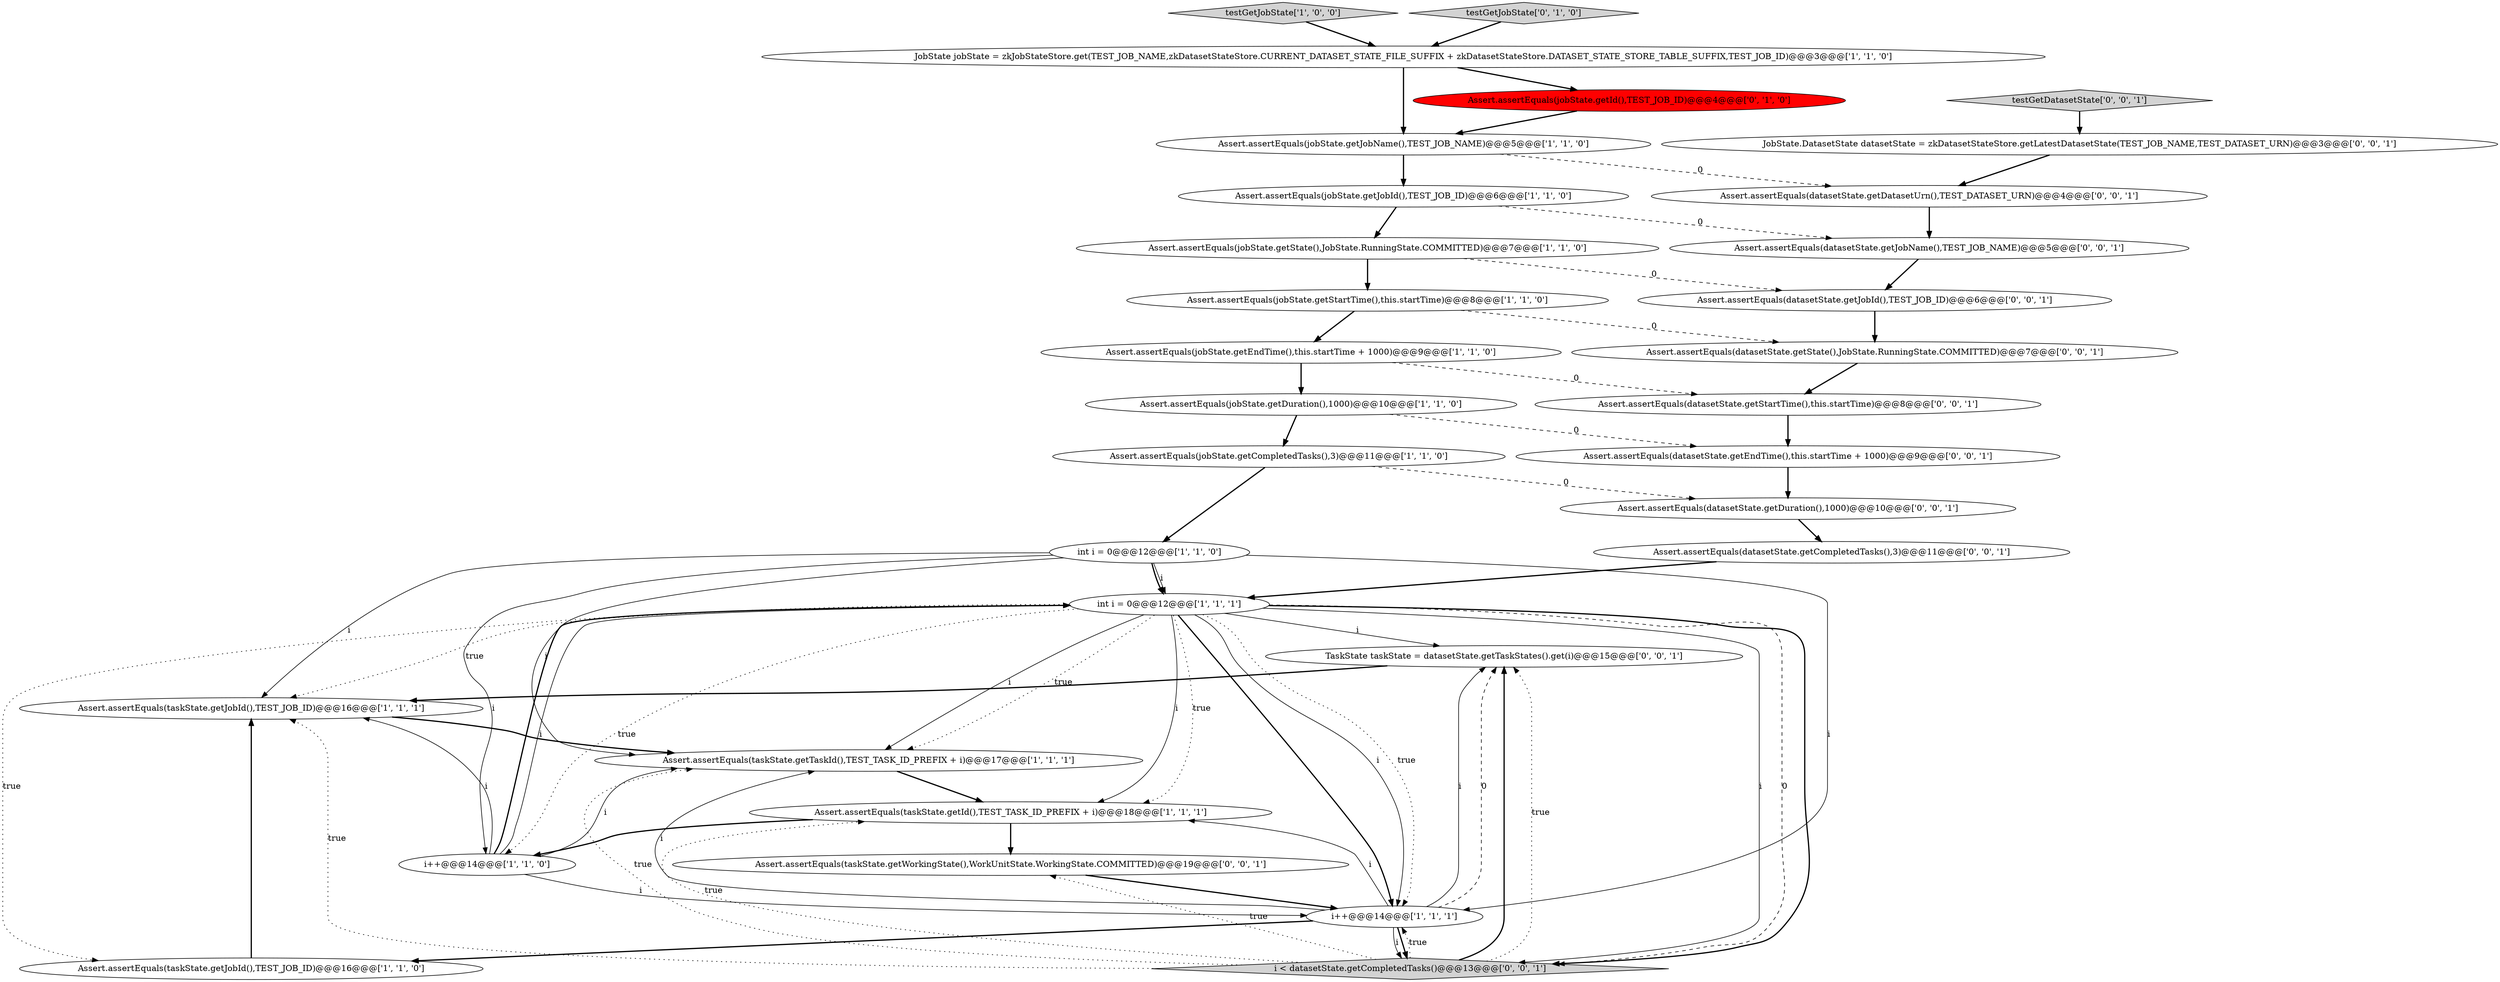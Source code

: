 digraph {
28 [style = filled, label = "Assert.assertEquals(datasetState.getState(),JobState.RunningState.COMMITTED)@@@7@@@['0', '0', '1']", fillcolor = white, shape = ellipse image = "AAA0AAABBB3BBB"];
14 [style = filled, label = "testGetJobState['1', '0', '0']", fillcolor = lightgray, shape = diamond image = "AAA0AAABBB1BBB"];
24 [style = filled, label = "TaskState taskState = datasetState.getTaskStates().get(i)@@@15@@@['0', '0', '1']", fillcolor = white, shape = ellipse image = "AAA0AAABBB3BBB"];
15 [style = filled, label = "Assert.assertEquals(jobState.getJobName(),TEST_JOB_NAME)@@@5@@@['1', '1', '0']", fillcolor = white, shape = ellipse image = "AAA0AAABBB1BBB"];
5 [style = filled, label = "Assert.assertEquals(jobState.getStartTime(),this.startTime)@@@8@@@['1', '1', '0']", fillcolor = white, shape = ellipse image = "AAA0AAABBB1BBB"];
30 [style = filled, label = "i < datasetState.getCompletedTasks()@@@13@@@['0', '0', '1']", fillcolor = lightgray, shape = diamond image = "AAA0AAABBB3BBB"];
25 [style = filled, label = "Assert.assertEquals(datasetState.getCompletedTasks(),3)@@@11@@@['0', '0', '1']", fillcolor = white, shape = ellipse image = "AAA0AAABBB3BBB"];
12 [style = filled, label = "Assert.assertEquals(jobState.getState(),JobState.RunningState.COMMITTED)@@@7@@@['1', '1', '0']", fillcolor = white, shape = ellipse image = "AAA0AAABBB1BBB"];
6 [style = filled, label = "int i = 0@@@12@@@['1', '1', '1']", fillcolor = white, shape = ellipse image = "AAA0AAABBB1BBB"];
22 [style = filled, label = "Assert.assertEquals(datasetState.getDuration(),1000)@@@10@@@['0', '0', '1']", fillcolor = white, shape = ellipse image = "AAA0AAABBB3BBB"];
7 [style = filled, label = "i++@@@14@@@['1', '1', '1']", fillcolor = white, shape = ellipse image = "AAA0AAABBB1BBB"];
2 [style = filled, label = "Assert.assertEquals(jobState.getCompletedTasks(),3)@@@11@@@['1', '1', '0']", fillcolor = white, shape = ellipse image = "AAA0AAABBB1BBB"];
27 [style = filled, label = "Assert.assertEquals(datasetState.getJobId(),TEST_JOB_ID)@@@6@@@['0', '0', '1']", fillcolor = white, shape = ellipse image = "AAA0AAABBB3BBB"];
1 [style = filled, label = "Assert.assertEquals(jobState.getDuration(),1000)@@@10@@@['1', '1', '0']", fillcolor = white, shape = ellipse image = "AAA0AAABBB1BBB"];
8 [style = filled, label = "Assert.assertEquals(taskState.getJobId(),TEST_JOB_ID)@@@16@@@['1', '1', '0']", fillcolor = white, shape = ellipse image = "AAA0AAABBB1BBB"];
3 [style = filled, label = "int i = 0@@@12@@@['1', '1', '0']", fillcolor = white, shape = ellipse image = "AAA0AAABBB1BBB"];
10 [style = filled, label = "Assert.assertEquals(taskState.getId(),TEST_TASK_ID_PREFIX + i)@@@18@@@['1', '1', '1']", fillcolor = white, shape = ellipse image = "AAA0AAABBB1BBB"];
19 [style = filled, label = "Assert.assertEquals(taskState.getWorkingState(),WorkUnitState.WorkingState.COMMITTED)@@@19@@@['0', '0', '1']", fillcolor = white, shape = ellipse image = "AAA0AAABBB3BBB"];
20 [style = filled, label = "testGetDatasetState['0', '0', '1']", fillcolor = lightgray, shape = diamond image = "AAA0AAABBB3BBB"];
31 [style = filled, label = "Assert.assertEquals(datasetState.getJobName(),TEST_JOB_NAME)@@@5@@@['0', '0', '1']", fillcolor = white, shape = ellipse image = "AAA0AAABBB3BBB"];
13 [style = filled, label = "Assert.assertEquals(taskState.getTaskId(),TEST_TASK_ID_PREFIX + i)@@@17@@@['1', '1', '1']", fillcolor = white, shape = ellipse image = "AAA0AAABBB1BBB"];
21 [style = filled, label = "JobState.DatasetState datasetState = zkDatasetStateStore.getLatestDatasetState(TEST_JOB_NAME,TEST_DATASET_URN)@@@3@@@['0', '0', '1']", fillcolor = white, shape = ellipse image = "AAA0AAABBB3BBB"];
23 [style = filled, label = "Assert.assertEquals(datasetState.getDatasetUrn(),TEST_DATASET_URN)@@@4@@@['0', '0', '1']", fillcolor = white, shape = ellipse image = "AAA0AAABBB3BBB"];
11 [style = filled, label = "Assert.assertEquals(jobState.getJobId(),TEST_JOB_ID)@@@6@@@['1', '1', '0']", fillcolor = white, shape = ellipse image = "AAA0AAABBB1BBB"];
17 [style = filled, label = "Assert.assertEquals(jobState.getId(),TEST_JOB_ID)@@@4@@@['0', '1', '0']", fillcolor = red, shape = ellipse image = "AAA1AAABBB2BBB"];
26 [style = filled, label = "Assert.assertEquals(datasetState.getEndTime(),this.startTime + 1000)@@@9@@@['0', '0', '1']", fillcolor = white, shape = ellipse image = "AAA0AAABBB3BBB"];
29 [style = filled, label = "Assert.assertEquals(datasetState.getStartTime(),this.startTime)@@@8@@@['0', '0', '1']", fillcolor = white, shape = ellipse image = "AAA0AAABBB3BBB"];
4 [style = filled, label = "i++@@@14@@@['1', '1', '0']", fillcolor = white, shape = ellipse image = "AAA0AAABBB1BBB"];
16 [style = filled, label = "Assert.assertEquals(jobState.getEndTime(),this.startTime + 1000)@@@9@@@['1', '1', '0']", fillcolor = white, shape = ellipse image = "AAA0AAABBB1BBB"];
18 [style = filled, label = "testGetJobState['0', '1', '0']", fillcolor = lightgray, shape = diamond image = "AAA0AAABBB2BBB"];
0 [style = filled, label = "JobState jobState = zkJobStateStore.get(TEST_JOB_NAME,zkDatasetStateStore.CURRENT_DATASET_STATE_FILE_SUFFIX + zkDatasetStateStore.DATASET_STATE_STORE_TABLE_SUFFIX,TEST_JOB_ID)@@@3@@@['1', '1', '0']", fillcolor = white, shape = ellipse image = "AAA0AAABBB1BBB"];
9 [style = filled, label = "Assert.assertEquals(taskState.getJobId(),TEST_JOB_ID)@@@16@@@['1', '1', '1']", fillcolor = white, shape = ellipse image = "AAA0AAABBB1BBB"];
4->7 [style = solid, label="i"];
23->31 [style = bold, label=""];
13->10 [style = bold, label=""];
28->29 [style = bold, label=""];
22->25 [style = bold, label=""];
30->24 [style = bold, label=""];
4->9 [style = solid, label="i"];
15->23 [style = dashed, label="0"];
12->5 [style = bold, label=""];
30->24 [style = dotted, label="true"];
7->30 [style = bold, label=""];
4->6 [style = bold, label=""];
30->7 [style = dotted, label="true"];
1->26 [style = dashed, label="0"];
0->17 [style = bold, label=""];
30->10 [style = dotted, label="true"];
10->19 [style = bold, label=""];
2->3 [style = bold, label=""];
27->28 [style = bold, label=""];
3->7 [style = solid, label="i"];
6->13 [style = dotted, label="true"];
30->19 [style = dotted, label="true"];
3->6 [style = bold, label=""];
11->12 [style = bold, label=""];
7->24 [style = solid, label="i"];
6->7 [style = solid, label="i"];
7->10 [style = solid, label="i"];
25->6 [style = bold, label=""];
7->8 [style = bold, label=""];
3->13 [style = solid, label="i"];
6->24 [style = solid, label="i"];
6->13 [style = solid, label="i"];
7->30 [style = solid, label="i"];
0->15 [style = bold, label=""];
4->13 [style = solid, label="i"];
26->22 [style = bold, label=""];
3->4 [style = solid, label="i"];
29->26 [style = bold, label=""];
4->6 [style = solid, label="i"];
20->21 [style = bold, label=""];
5->16 [style = bold, label=""];
3->6 [style = solid, label="i"];
7->13 [style = solid, label="i"];
6->10 [style = dotted, label="true"];
3->9 [style = solid, label="i"];
5->28 [style = dashed, label="0"];
30->13 [style = dotted, label="true"];
15->11 [style = bold, label=""];
14->0 [style = bold, label=""];
31->27 [style = bold, label=""];
16->1 [style = bold, label=""];
6->30 [style = solid, label="i"];
6->4 [style = dotted, label="true"];
6->8 [style = dotted, label="true"];
6->9 [style = dotted, label="true"];
11->31 [style = dashed, label="0"];
7->24 [style = dashed, label="0"];
6->10 [style = solid, label="i"];
12->27 [style = dashed, label="0"];
17->15 [style = bold, label=""];
8->9 [style = bold, label=""];
10->4 [style = bold, label=""];
6->7 [style = dotted, label="true"];
16->29 [style = dashed, label="0"];
30->9 [style = dotted, label="true"];
6->30 [style = dashed, label="0"];
1->2 [style = bold, label=""];
6->7 [style = bold, label=""];
2->22 [style = dashed, label="0"];
19->7 [style = bold, label=""];
18->0 [style = bold, label=""];
24->9 [style = bold, label=""];
9->13 [style = bold, label=""];
21->23 [style = bold, label=""];
6->30 [style = bold, label=""];
}
